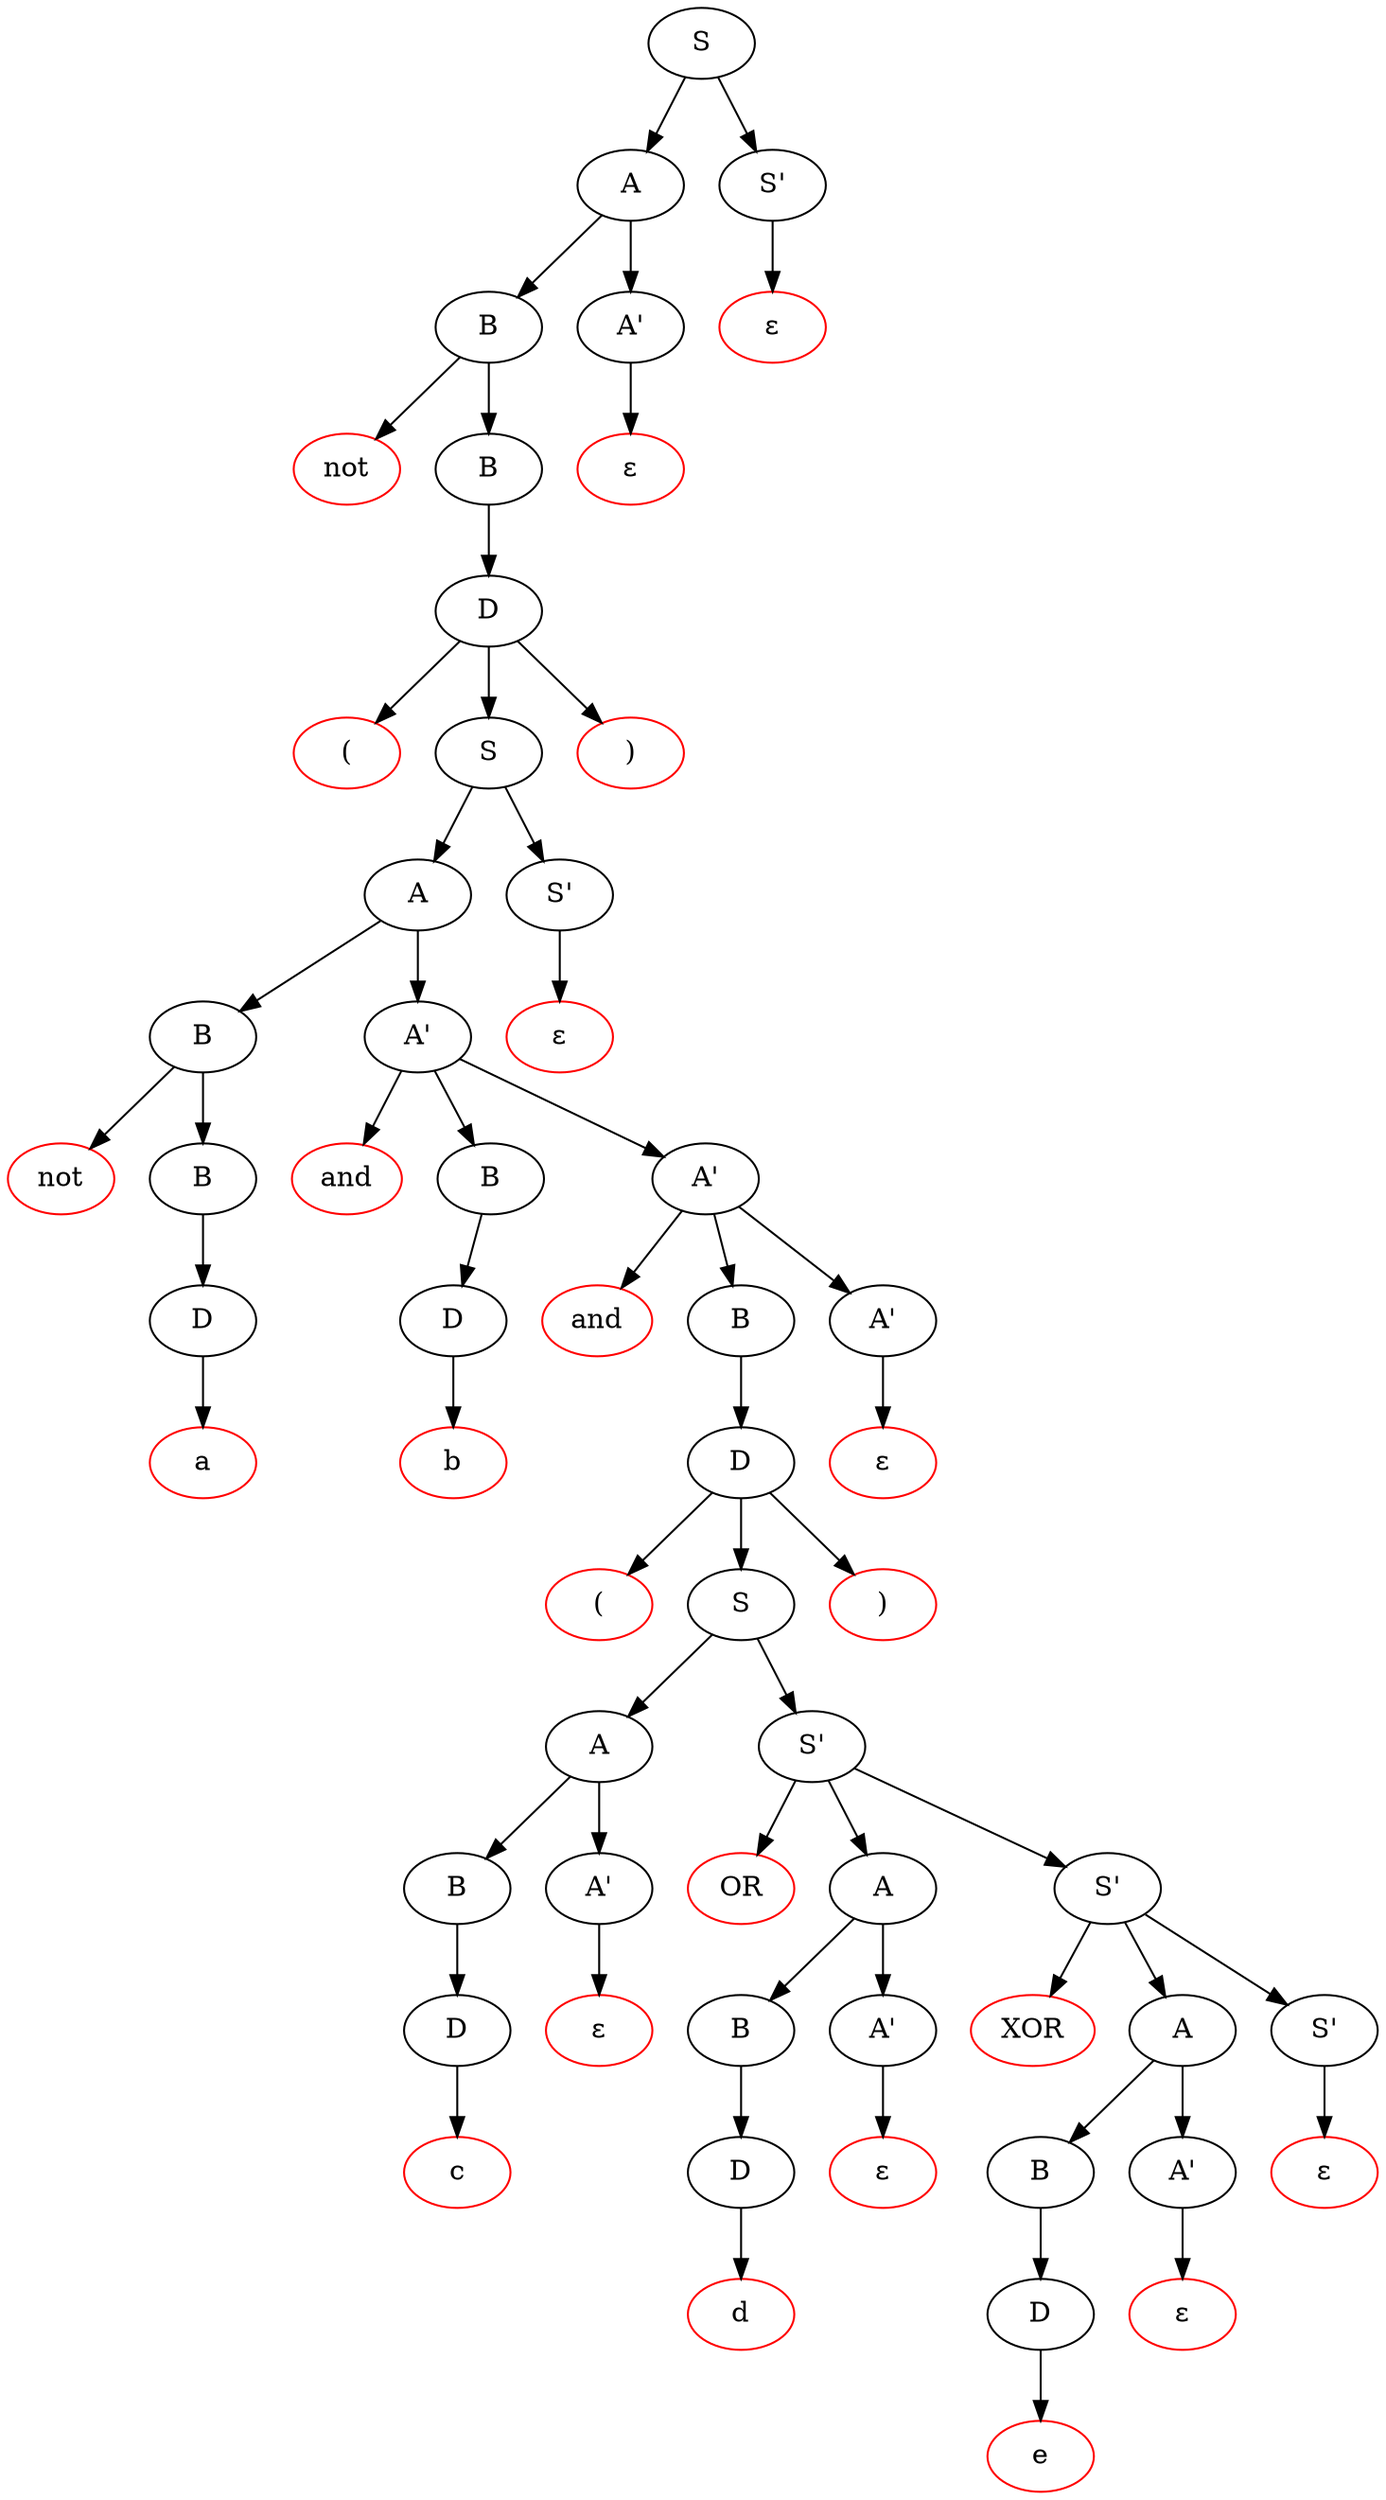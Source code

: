 digraph Tree {
0 [label="S"];
1 [label="A"];
2 [label="B"];
3 [label="not", color=red];
4 [label="B"];
5 [label="D"];
6 [label="(", color=red];
7 [label="S"];
8 [label="A"];
9 [label="B"];
10 [label="not", color=red];
11 [label="B"];
12 [label="D"];
13 [label="a", color=red];
12 -> {13};
11 -> {12};
9 -> {10,11};
14 [label="A'"];
15 [label="and", color=red];
16 [label="B"];
17 [label="D"];
18 [label="b", color=red];
17 -> {18};
16 -> {17};
19 [label="A'"];
20 [label="and", color=red];
21 [label="B"];
22 [label="D"];
23 [label="(", color=red];
24 [label="S"];
25 [label="A"];
26 [label="B"];
27 [label="D"];
28 [label="c", color=red];
27 -> {28};
26 -> {27};
29 [label="A'"];
30 [label="ε", color=red];
29 -> {30};
25 -> {26,29};
31 [label="S'"];
32 [label="OR", color=red];
33 [label="A"];
34 [label="B"];
35 [label="D"];
36 [label="d", color=red];
35 -> {36};
34 -> {35};
37 [label="A'"];
38 [label="ε", color=red];
37 -> {38};
33 -> {34,37};
39 [label="S'"];
40 [label="XOR", color=red];
41 [label="A"];
42 [label="B"];
43 [label="D"];
44 [label="e", color=red];
43 -> {44};
42 -> {43};
45 [label="A'"];
46 [label="ε", color=red];
45 -> {46};
41 -> {42,45};
47 [label="S'"];
48 [label="ε", color=red];
47 -> {48};
39 -> {40,41,47};
31 -> {32,33,39};
24 -> {25,31};
49 [label=")", color=red];
22 -> {23,24,49};
21 -> {22};
50 [label="A'"];
51 [label="ε", color=red];
50 -> {51};
19 -> {20,21,50};
14 -> {15,16,19};
8 -> {9,14};
52 [label="S'"];
53 [label="ε", color=red];
52 -> {53};
7 -> {8,52};
54 [label=")", color=red];
5 -> {6,7,54};
4 -> {5};
2 -> {3,4};
55 [label="A'"];
56 [label="ε", color=red];
55 -> {56};
1 -> {2,55};
57 [label="S'"];
58 [label="ε", color=red];
57 -> {58};
0 -> {1,57};
}